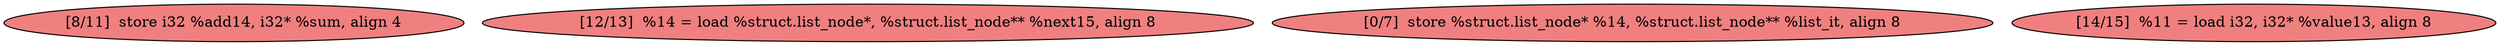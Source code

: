 
digraph G {


node132 [fillcolor=lightcoral,label="[8/11]  store i32 %add14, i32* %sum, align 4",shape=ellipse,style=filled ]
node129 [fillcolor=lightcoral,label="[12/13]  %14 = load %struct.list_node*, %struct.list_node** %next15, align 8",shape=ellipse,style=filled ]
node131 [fillcolor=lightcoral,label="[0/7]  store %struct.list_node* %14, %struct.list_node** %list_it, align 8",shape=ellipse,style=filled ]
node130 [fillcolor=lightcoral,label="[14/15]  %11 = load i32, i32* %value13, align 8",shape=ellipse,style=filled ]



}
